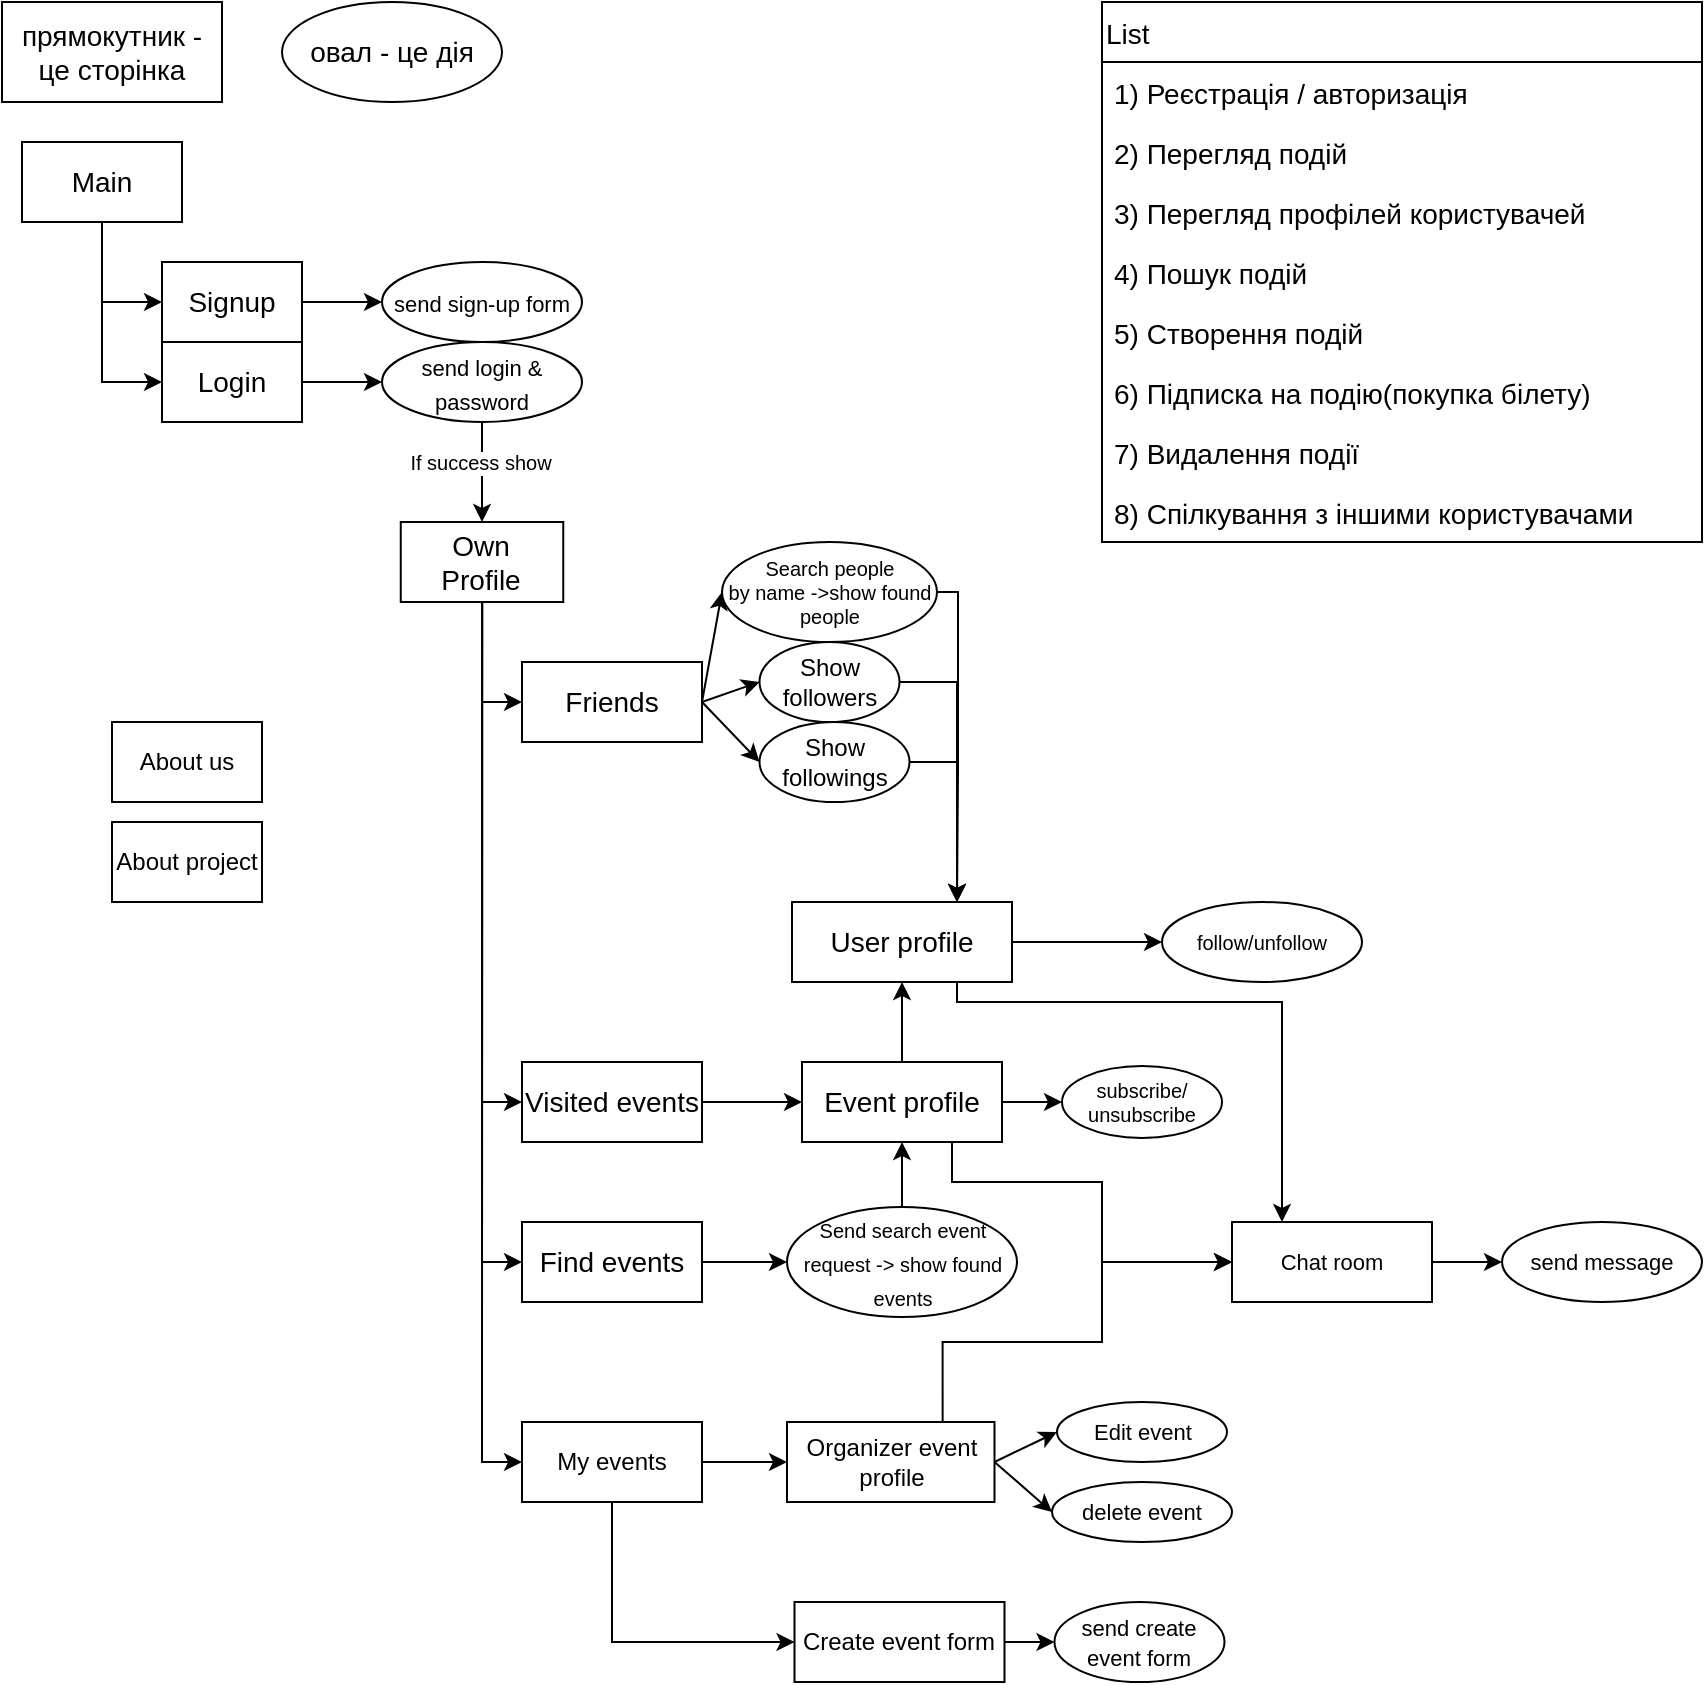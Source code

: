 <mxfile version="15.5.9" type="github">
  <diagram id="-fiyKqTG5DQmv4OYRR-T" name="Page-1">
    <mxGraphModel dx="1436" dy="711" grid="1" gridSize="10" guides="1" tooltips="1" connect="1" arrows="1" fold="1" page="1" pageScale="1" pageWidth="850" pageHeight="1100" math="0" shadow="0">
      <root>
        <mxCell id="0" />
        <mxCell id="1" parent="0" />
        <mxCell id="eCsZ32YrMIrLhveUXaUG-15" style="edgeStyle=orthogonalEdgeStyle;rounded=0;orthogonalLoop=1;jettySize=auto;html=1;exitX=0.5;exitY=1;exitDx=0;exitDy=0;fontSize=14;entryX=0;entryY=0.5;entryDx=0;entryDy=0;" parent="1" source="eCsZ32YrMIrLhveUXaUG-3" target="eCsZ32YrMIrLhveUXaUG-4" edge="1">
          <mxGeometry relative="1" as="geometry">
            <mxPoint x="80" y="170" as="targetPoint" />
            <Array as="points">
              <mxPoint x="50" y="150" />
            </Array>
          </mxGeometry>
        </mxCell>
        <mxCell id="eCsZ32YrMIrLhveUXaUG-16" style="edgeStyle=orthogonalEdgeStyle;rounded=0;orthogonalLoop=1;jettySize=auto;html=1;exitX=0.5;exitY=1;exitDx=0;exitDy=0;entryX=0;entryY=0.5;entryDx=0;entryDy=0;fontSize=14;" parent="1" source="eCsZ32YrMIrLhveUXaUG-3" target="eCsZ32YrMIrLhveUXaUG-14" edge="1">
          <mxGeometry relative="1" as="geometry">
            <Array as="points">
              <mxPoint x="50" y="190" />
            </Array>
          </mxGeometry>
        </mxCell>
        <mxCell id="eCsZ32YrMIrLhveUXaUG-3" value="&lt;div align=&quot;center&quot;&gt;Main&lt;br&gt;&lt;/div&gt;" style="rounded=0;whiteSpace=wrap;html=1;fontSize=14;align=center;" parent="1" vertex="1">
          <mxGeometry x="10" y="70" width="80" height="40" as="geometry" />
        </mxCell>
        <mxCell id="eCsZ32YrMIrLhveUXaUG-27" style="edgeStyle=orthogonalEdgeStyle;rounded=0;orthogonalLoop=1;jettySize=auto;html=1;exitX=1;exitY=0.5;exitDx=0;exitDy=0;entryX=0;entryY=0.5;entryDx=0;entryDy=0;fontSize=14;" parent="1" source="eCsZ32YrMIrLhveUXaUG-4" target="eCsZ32YrMIrLhveUXaUG-25" edge="1">
          <mxGeometry relative="1" as="geometry" />
        </mxCell>
        <mxCell id="eCsZ32YrMIrLhveUXaUG-4" value="&lt;div align=&quot;center&quot;&gt;Signup&lt;br&gt;&lt;/div&gt;" style="rounded=0;whiteSpace=wrap;html=1;fontSize=14;align=center;" parent="1" vertex="1">
          <mxGeometry x="80" y="130" width="70" height="40" as="geometry" />
        </mxCell>
        <mxCell id="eCsZ32YrMIrLhveUXaUG-5" value="List" style="swimlane;fontStyle=0;childLayout=stackLayout;horizontal=1;startSize=30;horizontalStack=0;resizeParent=1;resizeParentMax=0;resizeLast=0;collapsible=1;marginBottom=0;fontSize=14;align=left;" parent="1" vertex="1">
          <mxGeometry x="550" width="300" height="270" as="geometry">
            <mxRectangle x="450" y="10" width="50" height="30" as="alternateBounds" />
          </mxGeometry>
        </mxCell>
        <mxCell id="eCsZ32YrMIrLhveUXaUG-7" value="1) Реєстрація / авторизація" style="text;strokeColor=none;fillColor=none;align=left;verticalAlign=middle;spacingLeft=4;spacingRight=4;overflow=hidden;points=[[0,0.5],[1,0.5]];portConstraint=eastwest;rotatable=0;fontSize=14;" parent="eCsZ32YrMIrLhveUXaUG-5" vertex="1">
          <mxGeometry y="30" width="300" height="30" as="geometry" />
        </mxCell>
        <mxCell id="eCsZ32YrMIrLhveUXaUG-6" value="2) Перегляд подій" style="text;strokeColor=none;fillColor=none;align=left;verticalAlign=middle;spacingLeft=4;spacingRight=4;overflow=hidden;points=[[0,0.5],[1,0.5]];portConstraint=eastwest;rotatable=0;fontSize=14;" parent="eCsZ32YrMIrLhveUXaUG-5" vertex="1">
          <mxGeometry y="60" width="300" height="30" as="geometry" />
        </mxCell>
        <mxCell id="eCsZ32YrMIrLhveUXaUG-19" value="3) Перегляд профілей користувачей" style="text;strokeColor=none;fillColor=none;align=left;verticalAlign=middle;spacingLeft=4;spacingRight=4;overflow=hidden;points=[[0,0.5],[1,0.5]];portConstraint=eastwest;rotatable=0;fontSize=14;" parent="eCsZ32YrMIrLhveUXaUG-5" vertex="1">
          <mxGeometry y="90" width="300" height="30" as="geometry" />
        </mxCell>
        <mxCell id="eCsZ32YrMIrLhveUXaUG-8" value="4) Пошук подій" style="text;strokeColor=none;fillColor=none;align=left;verticalAlign=middle;spacingLeft=4;spacingRight=4;overflow=hidden;points=[[0,0.5],[1,0.5]];portConstraint=eastwest;rotatable=0;fontSize=14;" parent="eCsZ32YrMIrLhveUXaUG-5" vertex="1">
          <mxGeometry y="120" width="300" height="30" as="geometry" />
        </mxCell>
        <mxCell id="eCsZ32YrMIrLhveUXaUG-9" value="5) Створення подій" style="text;strokeColor=none;fillColor=none;align=left;verticalAlign=middle;spacingLeft=4;spacingRight=4;overflow=hidden;points=[[0,0.5],[1,0.5]];portConstraint=eastwest;rotatable=0;fontSize=14;" parent="eCsZ32YrMIrLhveUXaUG-5" vertex="1">
          <mxGeometry y="150" width="300" height="30" as="geometry" />
        </mxCell>
        <mxCell id="eCsZ32YrMIrLhveUXaUG-11" value="6) Підписка на подію(покупка білету)" style="text;strokeColor=none;fillColor=none;align=left;verticalAlign=middle;spacingLeft=4;spacingRight=4;overflow=hidden;points=[[0,0.5],[1,0.5]];portConstraint=eastwest;rotatable=0;fontSize=14;" parent="eCsZ32YrMIrLhveUXaUG-5" vertex="1">
          <mxGeometry y="180" width="300" height="30" as="geometry" />
        </mxCell>
        <mxCell id="eCsZ32YrMIrLhveUXaUG-10" value="7) Видалення події" style="text;strokeColor=none;fillColor=none;align=left;verticalAlign=middle;spacingLeft=4;spacingRight=4;overflow=hidden;points=[[0,0.5],[1,0.5]];portConstraint=eastwest;rotatable=0;fontSize=14;" parent="eCsZ32YrMIrLhveUXaUG-5" vertex="1">
          <mxGeometry y="210" width="300" height="30" as="geometry" />
        </mxCell>
        <mxCell id="eCsZ32YrMIrLhveUXaUG-13" value="8) Спілкування з іншими користувачами " style="text;strokeColor=none;fillColor=none;align=left;verticalAlign=middle;spacingLeft=4;spacingRight=4;overflow=hidden;points=[[0,0.5],[1,0.5]];portConstraint=eastwest;rotatable=0;fontSize=14;" parent="eCsZ32YrMIrLhveUXaUG-5" vertex="1">
          <mxGeometry y="240" width="300" height="30" as="geometry" />
        </mxCell>
        <mxCell id="eCsZ32YrMIrLhveUXaUG-28" style="edgeStyle=orthogonalEdgeStyle;rounded=0;orthogonalLoop=1;jettySize=auto;html=1;exitX=1;exitY=0.5;exitDx=0;exitDy=0;entryX=0;entryY=0.5;entryDx=0;entryDy=0;fontSize=14;" parent="1" source="eCsZ32YrMIrLhveUXaUG-14" target="eCsZ32YrMIrLhveUXaUG-26" edge="1">
          <mxGeometry relative="1" as="geometry" />
        </mxCell>
        <mxCell id="eCsZ32YrMIrLhveUXaUG-14" value="&lt;div align=&quot;center&quot;&gt;Login &lt;br&gt;&lt;/div&gt;" style="rounded=0;whiteSpace=wrap;html=1;fontSize=14;align=center;" parent="1" vertex="1">
          <mxGeometry x="80" y="170" width="70" height="40" as="geometry" />
        </mxCell>
        <mxCell id="eCsZ32YrMIrLhveUXaUG-23" value="прямокутник - це сторінка" style="rounded=0;whiteSpace=wrap;html=1;fontSize=14;align=center;" parent="1" vertex="1">
          <mxGeometry width="110" height="50" as="geometry" />
        </mxCell>
        <mxCell id="eCsZ32YrMIrLhveUXaUG-24" value="овал - це дія" style="ellipse;whiteSpace=wrap;html=1;fontSize=14;align=center;" parent="1" vertex="1">
          <mxGeometry x="140" width="110" height="50" as="geometry" />
        </mxCell>
        <mxCell id="eCsZ32YrMIrLhveUXaUG-25" value="&lt;font style=&quot;font-size: 11px&quot;&gt;send sign-up form&lt;/font&gt;" style="ellipse;whiteSpace=wrap;html=1;fontSize=14;align=center;" parent="1" vertex="1">
          <mxGeometry x="190" y="130" width="100" height="40" as="geometry" />
        </mxCell>
        <mxCell id="eCsZ32YrMIrLhveUXaUG-55" style="edgeStyle=orthogonalEdgeStyle;rounded=0;orthogonalLoop=1;jettySize=auto;html=1;entryX=0.5;entryY=0;entryDx=0;entryDy=0;fontSize=10;" parent="1" source="eCsZ32YrMIrLhveUXaUG-26" target="eCsZ32YrMIrLhveUXaUG-29" edge="1">
          <mxGeometry relative="1" as="geometry" />
        </mxCell>
        <mxCell id="eCsZ32YrMIrLhveUXaUG-56" value="If success show" style="edgeLabel;html=1;align=center;verticalAlign=middle;resizable=0;points=[];fontSize=10;" parent="eCsZ32YrMIrLhveUXaUG-55" vertex="1" connectable="0">
          <mxGeometry x="-0.196" y="-1" relative="1" as="geometry">
            <mxPoint as="offset" />
          </mxGeometry>
        </mxCell>
        <mxCell id="eCsZ32YrMIrLhveUXaUG-26" value="&lt;font style=&quot;font-size: 11px&quot;&gt;send login &amp;amp; password&lt;/font&gt;" style="ellipse;whiteSpace=wrap;html=1;fontSize=14;align=center;" parent="1" vertex="1">
          <mxGeometry x="190" y="170" width="100" height="40" as="geometry" />
        </mxCell>
        <mxCell id="eCsZ32YrMIrLhveUXaUG-43" style="edgeStyle=orthogonalEdgeStyle;rounded=0;orthogonalLoop=1;jettySize=auto;html=1;entryX=0;entryY=0.5;entryDx=0;entryDy=0;fontSize=14;" parent="1" source="eCsZ32YrMIrLhveUXaUG-29" target="eCsZ32YrMIrLhveUXaUG-37" edge="1">
          <mxGeometry relative="1" as="geometry" />
        </mxCell>
        <mxCell id="eCsZ32YrMIrLhveUXaUG-44" style="edgeStyle=orthogonalEdgeStyle;rounded=0;orthogonalLoop=1;jettySize=auto;html=1;entryX=0;entryY=0.5;entryDx=0;entryDy=0;fontSize=14;" parent="1" source="eCsZ32YrMIrLhveUXaUG-29" target="eCsZ32YrMIrLhveUXaUG-34" edge="1">
          <mxGeometry relative="1" as="geometry" />
        </mxCell>
        <mxCell id="eCsZ32YrMIrLhveUXaUG-45" style="edgeStyle=orthogonalEdgeStyle;rounded=0;orthogonalLoop=1;jettySize=auto;html=1;entryX=0;entryY=0.5;entryDx=0;entryDy=0;fontSize=14;" parent="1" source="eCsZ32YrMIrLhveUXaUG-29" target="eCsZ32YrMIrLhveUXaUG-38" edge="1">
          <mxGeometry relative="1" as="geometry" />
        </mxCell>
        <mxCell id="5NBApSl5kGVGbpfOEcNT-12" style="edgeStyle=orthogonalEdgeStyle;rounded=0;orthogonalLoop=1;jettySize=auto;html=1;entryX=0;entryY=0.5;entryDx=0;entryDy=0;" parent="1" source="eCsZ32YrMIrLhveUXaUG-29" target="5NBApSl5kGVGbpfOEcNT-1" edge="1">
          <mxGeometry relative="1" as="geometry" />
        </mxCell>
        <mxCell id="eCsZ32YrMIrLhveUXaUG-29" value="&lt;div align=&quot;center&quot;&gt;Own&lt;/div&gt;&lt;div align=&quot;center&quot;&gt;Profile&lt;br&gt;&lt;/div&gt;" style="rounded=0;whiteSpace=wrap;html=1;fontSize=14;align=center;" parent="1" vertex="1">
          <mxGeometry x="199.38" y="260" width="81.25" height="40" as="geometry" />
        </mxCell>
        <mxCell id="eCsZ32YrMIrLhveUXaUG-47" style="edgeStyle=orthogonalEdgeStyle;rounded=0;orthogonalLoop=1;jettySize=auto;html=1;exitX=1;exitY=0.5;exitDx=0;exitDy=0;entryX=0;entryY=0.5;entryDx=0;entryDy=0;fontSize=14;" parent="1" source="eCsZ32YrMIrLhveUXaUG-34" target="eCsZ32YrMIrLhveUXaUG-46" edge="1">
          <mxGeometry relative="1" as="geometry" />
        </mxCell>
        <mxCell id="eCsZ32YrMIrLhveUXaUG-34" value="Find events" style="rounded=0;whiteSpace=wrap;html=1;fontSize=14;align=center;" parent="1" vertex="1">
          <mxGeometry x="260" y="610" width="90" height="40" as="geometry" />
        </mxCell>
        <mxCell id="AoD5fW6nhINeNirbSQVH-3" style="edgeStyle=none;rounded=0;orthogonalLoop=1;jettySize=auto;html=1;exitX=1;exitY=0.5;exitDx=0;exitDy=0;entryX=0;entryY=0.5;entryDx=0;entryDy=0;" edge="1" parent="1" source="eCsZ32YrMIrLhveUXaUG-37" target="AoD5fW6nhINeNirbSQVH-2">
          <mxGeometry relative="1" as="geometry" />
        </mxCell>
        <mxCell id="AoD5fW6nhINeNirbSQVH-6" style="edgeStyle=none;rounded=0;orthogonalLoop=1;jettySize=auto;html=1;exitX=1;exitY=0.5;exitDx=0;exitDy=0;entryX=0;entryY=0.5;entryDx=0;entryDy=0;" edge="1" parent="1" source="eCsZ32YrMIrLhveUXaUG-37" target="AoD5fW6nhINeNirbSQVH-1">
          <mxGeometry relative="1" as="geometry" />
        </mxCell>
        <mxCell id="AoD5fW6nhINeNirbSQVH-7" style="edgeStyle=none;rounded=0;orthogonalLoop=1;jettySize=auto;html=1;exitX=1;exitY=0.5;exitDx=0;exitDy=0;entryX=0;entryY=0.5;entryDx=0;entryDy=0;" edge="1" parent="1" source="eCsZ32YrMIrLhveUXaUG-37" target="eCsZ32YrMIrLhveUXaUG-59">
          <mxGeometry relative="1" as="geometry" />
        </mxCell>
        <mxCell id="eCsZ32YrMIrLhveUXaUG-37" value="Friends" style="rounded=0;whiteSpace=wrap;html=1;fontSize=14;align=center;" parent="1" vertex="1">
          <mxGeometry x="260" y="330" width="90" height="40" as="geometry" />
        </mxCell>
        <mxCell id="eCsZ32YrMIrLhveUXaUG-49" style="edgeStyle=orthogonalEdgeStyle;rounded=0;orthogonalLoop=1;jettySize=auto;html=1;entryX=0;entryY=0.5;entryDx=0;entryDy=0;fontSize=14;" parent="1" source="eCsZ32YrMIrLhveUXaUG-38" target="eCsZ32YrMIrLhveUXaUG-41" edge="1">
          <mxGeometry relative="1" as="geometry" />
        </mxCell>
        <mxCell id="eCsZ32YrMIrLhveUXaUG-38" value="Visited events" style="rounded=0;whiteSpace=wrap;html=1;fontSize=14;align=center;" parent="1" vertex="1">
          <mxGeometry x="260" y="530" width="90" height="40" as="geometry" />
        </mxCell>
        <mxCell id="eCsZ32YrMIrLhveUXaUG-65" style="edgeStyle=orthogonalEdgeStyle;rounded=0;orthogonalLoop=1;jettySize=auto;html=1;fontSize=10;" parent="1" source="eCsZ32YrMIrLhveUXaUG-39" target="eCsZ32YrMIrLhveUXaUG-63" edge="1">
          <mxGeometry relative="1" as="geometry" />
        </mxCell>
        <mxCell id="5NBApSl5kGVGbpfOEcNT-26" style="edgeStyle=orthogonalEdgeStyle;rounded=0;orthogonalLoop=1;jettySize=auto;html=1;exitX=0.75;exitY=1;exitDx=0;exitDy=0;entryX=0.25;entryY=0;entryDx=0;entryDy=0;fontSize=11;" parent="1" source="eCsZ32YrMIrLhveUXaUG-39" target="5NBApSl5kGVGbpfOEcNT-25" edge="1">
          <mxGeometry relative="1" as="geometry">
            <Array as="points">
              <mxPoint x="478" y="500" />
              <mxPoint x="640" y="500" />
            </Array>
          </mxGeometry>
        </mxCell>
        <mxCell id="eCsZ32YrMIrLhveUXaUG-39" value="User profile" style="rounded=0;whiteSpace=wrap;html=1;fontSize=14;align=center;" parent="1" vertex="1">
          <mxGeometry x="395" y="450" width="110" height="40" as="geometry" />
        </mxCell>
        <mxCell id="eCsZ32YrMIrLhveUXaUG-67" style="edgeStyle=orthogonalEdgeStyle;rounded=0;orthogonalLoop=1;jettySize=auto;html=1;entryX=0.5;entryY=1;entryDx=0;entryDy=0;fontSize=10;" parent="1" source="eCsZ32YrMIrLhveUXaUG-41" target="eCsZ32YrMIrLhveUXaUG-39" edge="1">
          <mxGeometry relative="1" as="geometry" />
        </mxCell>
        <mxCell id="eCsZ32YrMIrLhveUXaUG-68" style="edgeStyle=orthogonalEdgeStyle;rounded=0;orthogonalLoop=1;jettySize=auto;html=1;entryX=0;entryY=0.5;entryDx=0;entryDy=0;fontSize=10;" parent="1" source="eCsZ32YrMIrLhveUXaUG-41" target="eCsZ32YrMIrLhveUXaUG-66" edge="1">
          <mxGeometry relative="1" as="geometry" />
        </mxCell>
        <mxCell id="5NBApSl5kGVGbpfOEcNT-27" style="edgeStyle=orthogonalEdgeStyle;rounded=0;orthogonalLoop=1;jettySize=auto;html=1;exitX=0.75;exitY=1;exitDx=0;exitDy=0;entryX=0;entryY=0.5;entryDx=0;entryDy=0;fontSize=11;" parent="1" source="eCsZ32YrMIrLhveUXaUG-41" target="5NBApSl5kGVGbpfOEcNT-25" edge="1">
          <mxGeometry relative="1" as="geometry">
            <Array as="points">
              <mxPoint x="475" y="590" />
              <mxPoint x="550" y="590" />
              <mxPoint x="550" y="630" />
            </Array>
          </mxGeometry>
        </mxCell>
        <mxCell id="eCsZ32YrMIrLhveUXaUG-41" value="Event profile" style="rounded=0;whiteSpace=wrap;html=1;fontSize=14;align=center;" parent="1" vertex="1">
          <mxGeometry x="400" y="530" width="100" height="40" as="geometry" />
        </mxCell>
        <mxCell id="eCsZ32YrMIrLhveUXaUG-50" style="edgeStyle=orthogonalEdgeStyle;rounded=0;orthogonalLoop=1;jettySize=auto;html=1;entryX=0.5;entryY=1;entryDx=0;entryDy=0;fontSize=14;" parent="1" source="eCsZ32YrMIrLhveUXaUG-46" target="eCsZ32YrMIrLhveUXaUG-41" edge="1">
          <mxGeometry relative="1" as="geometry" />
        </mxCell>
        <mxCell id="eCsZ32YrMIrLhveUXaUG-46" value="&lt;font style=&quot;font-size: 10px&quot;&gt;Send search event request -&amp;gt; show found events&lt;br&gt;&lt;/font&gt;" style="ellipse;whiteSpace=wrap;html=1;fontSize=14;align=center;" parent="1" vertex="1">
          <mxGeometry x="392.5" y="602.5" width="115" height="55" as="geometry" />
        </mxCell>
        <mxCell id="AoD5fW6nhINeNirbSQVH-8" style="edgeStyle=orthogonalEdgeStyle;rounded=0;orthogonalLoop=1;jettySize=auto;html=1;exitX=1;exitY=0.5;exitDx=0;exitDy=0;entryX=0.75;entryY=0;entryDx=0;entryDy=0;" edge="1" parent="1" source="eCsZ32YrMIrLhveUXaUG-59" target="eCsZ32YrMIrLhveUXaUG-39">
          <mxGeometry relative="1" as="geometry">
            <Array as="points">
              <mxPoint x="478" y="295" />
              <mxPoint x="478" y="385" />
            </Array>
          </mxGeometry>
        </mxCell>
        <mxCell id="eCsZ32YrMIrLhveUXaUG-59" value="Search people&lt;br&gt;by name -&amp;gt;show found &lt;br&gt;people" style="ellipse;whiteSpace=wrap;html=1;fontSize=10;align=center;" parent="1" vertex="1">
          <mxGeometry x="360" y="270" width="107.5" height="50" as="geometry" />
        </mxCell>
        <mxCell id="eCsZ32YrMIrLhveUXaUG-63" value="follow/unfollow" style="ellipse;whiteSpace=wrap;html=1;fontSize=10;align=center;" parent="1" vertex="1">
          <mxGeometry x="580" y="450" width="100" height="40" as="geometry" />
        </mxCell>
        <mxCell id="eCsZ32YrMIrLhveUXaUG-66" value="subscribe/&lt;br&gt;unsubscribe" style="ellipse;whiteSpace=wrap;html=1;fontSize=10;align=center;" parent="1" vertex="1">
          <mxGeometry x="530" y="532" width="80" height="36" as="geometry" />
        </mxCell>
        <mxCell id="5NBApSl5kGVGbpfOEcNT-10" style="edgeStyle=orthogonalEdgeStyle;rounded=0;orthogonalLoop=1;jettySize=auto;html=1;entryX=0;entryY=0.5;entryDx=0;entryDy=0;" parent="1" source="5NBApSl5kGVGbpfOEcNT-1" target="5NBApSl5kGVGbpfOEcNT-3" edge="1">
          <mxGeometry relative="1" as="geometry">
            <Array as="points">
              <mxPoint x="380" y="730" />
              <mxPoint x="380" y="730" />
            </Array>
          </mxGeometry>
        </mxCell>
        <mxCell id="5NBApSl5kGVGbpfOEcNT-11" style="edgeStyle=orthogonalEdgeStyle;rounded=0;orthogonalLoop=1;jettySize=auto;html=1;exitX=0.5;exitY=1;exitDx=0;exitDy=0;entryX=0;entryY=0.5;entryDx=0;entryDy=0;" parent="1" source="5NBApSl5kGVGbpfOEcNT-1" target="5NBApSl5kGVGbpfOEcNT-2" edge="1">
          <mxGeometry relative="1" as="geometry">
            <Array as="points">
              <mxPoint x="305" y="820" />
            </Array>
          </mxGeometry>
        </mxCell>
        <mxCell id="5NBApSl5kGVGbpfOEcNT-1" value="My events" style="rounded=0;whiteSpace=wrap;html=1;" parent="1" vertex="1">
          <mxGeometry x="260" y="710" width="90" height="40" as="geometry" />
        </mxCell>
        <mxCell id="5NBApSl5kGVGbpfOEcNT-13" style="edgeStyle=orthogonalEdgeStyle;rounded=0;orthogonalLoop=1;jettySize=auto;html=1;exitX=1;exitY=0.5;exitDx=0;exitDy=0;entryX=0;entryY=0.5;entryDx=0;entryDy=0;" parent="1" source="5NBApSl5kGVGbpfOEcNT-2" target="5NBApSl5kGVGbpfOEcNT-4" edge="1">
          <mxGeometry relative="1" as="geometry" />
        </mxCell>
        <mxCell id="5NBApSl5kGVGbpfOEcNT-2" value="Create event form" style="rounded=0;whiteSpace=wrap;html=1;" parent="1" vertex="1">
          <mxGeometry x="396.25" y="800" width="105" height="40" as="geometry" />
        </mxCell>
        <mxCell id="5NBApSl5kGVGbpfOEcNT-7" style="edgeStyle=none;rounded=0;orthogonalLoop=1;jettySize=auto;html=1;exitX=1;exitY=0.5;exitDx=0;exitDy=0;entryX=0;entryY=0.5;entryDx=0;entryDy=0;" parent="1" source="5NBApSl5kGVGbpfOEcNT-3" target="5NBApSl5kGVGbpfOEcNT-5" edge="1">
          <mxGeometry relative="1" as="geometry" />
        </mxCell>
        <mxCell id="5NBApSl5kGVGbpfOEcNT-8" style="edgeStyle=none;rounded=0;orthogonalLoop=1;jettySize=auto;html=1;exitX=1;exitY=0.5;exitDx=0;exitDy=0;entryX=0;entryY=0.5;entryDx=0;entryDy=0;" parent="1" source="5NBApSl5kGVGbpfOEcNT-3" target="5NBApSl5kGVGbpfOEcNT-6" edge="1">
          <mxGeometry relative="1" as="geometry" />
        </mxCell>
        <mxCell id="5NBApSl5kGVGbpfOEcNT-28" style="edgeStyle=orthogonalEdgeStyle;rounded=0;orthogonalLoop=1;jettySize=auto;html=1;exitX=0.75;exitY=0;exitDx=0;exitDy=0;entryX=0;entryY=0.5;entryDx=0;entryDy=0;fontSize=11;" parent="1" source="5NBApSl5kGVGbpfOEcNT-3" target="5NBApSl5kGVGbpfOEcNT-25" edge="1">
          <mxGeometry relative="1" as="geometry">
            <Array as="points">
              <mxPoint x="470" y="670" />
              <mxPoint x="550" y="670" />
              <mxPoint x="550" y="630" />
            </Array>
          </mxGeometry>
        </mxCell>
        <mxCell id="5NBApSl5kGVGbpfOEcNT-3" value="Organizer event profile" style="rounded=0;whiteSpace=wrap;html=1;" parent="1" vertex="1">
          <mxGeometry x="392.5" y="710" width="103.75" height="40" as="geometry" />
        </mxCell>
        <mxCell id="5NBApSl5kGVGbpfOEcNT-4" value="&lt;font style=&quot;font-size: 11px&quot;&gt;send create event form&lt;/font&gt;" style="ellipse;whiteSpace=wrap;html=1;" parent="1" vertex="1">
          <mxGeometry x="526.25" y="800" width="85" height="40" as="geometry" />
        </mxCell>
        <mxCell id="5NBApSl5kGVGbpfOEcNT-5" value="&lt;font style=&quot;font-size: 11px&quot;&gt;Edit event&lt;/font&gt;" style="ellipse;whiteSpace=wrap;html=1;" parent="1" vertex="1">
          <mxGeometry x="527.5" y="700" width="85" height="30" as="geometry" />
        </mxCell>
        <mxCell id="5NBApSl5kGVGbpfOEcNT-6" value="&lt;font style=&quot;font-size: 11px&quot;&gt;delete event&lt;/font&gt;" style="ellipse;whiteSpace=wrap;html=1;" parent="1" vertex="1">
          <mxGeometry x="525" y="740" width="90" height="30" as="geometry" />
        </mxCell>
        <mxCell id="5NBApSl5kGVGbpfOEcNT-30" style="edgeStyle=orthogonalEdgeStyle;rounded=0;orthogonalLoop=1;jettySize=auto;html=1;exitX=1;exitY=0.5;exitDx=0;exitDy=0;entryX=0;entryY=0.5;entryDx=0;entryDy=0;fontSize=11;" parent="1" source="5NBApSl5kGVGbpfOEcNT-25" target="5NBApSl5kGVGbpfOEcNT-29" edge="1">
          <mxGeometry relative="1" as="geometry" />
        </mxCell>
        <mxCell id="5NBApSl5kGVGbpfOEcNT-25" value="Chat room" style="rounded=0;whiteSpace=wrap;html=1;fontSize=11;" parent="1" vertex="1">
          <mxGeometry x="615" y="610" width="100" height="40" as="geometry" />
        </mxCell>
        <mxCell id="5NBApSl5kGVGbpfOEcNT-29" value="send message" style="ellipse;whiteSpace=wrap;html=1;fontSize=11;" parent="1" vertex="1">
          <mxGeometry x="750" y="610" width="100" height="40" as="geometry" />
        </mxCell>
        <mxCell id="AoD5fW6nhINeNirbSQVH-9" style="edgeStyle=orthogonalEdgeStyle;rounded=0;orthogonalLoop=1;jettySize=auto;html=1;exitX=1;exitY=0.5;exitDx=0;exitDy=0;entryX=0.75;entryY=0;entryDx=0;entryDy=0;" edge="1" parent="1" source="AoD5fW6nhINeNirbSQVH-1" target="eCsZ32YrMIrLhveUXaUG-39">
          <mxGeometry relative="1" as="geometry" />
        </mxCell>
        <mxCell id="AoD5fW6nhINeNirbSQVH-1" value="Show followers" style="ellipse;whiteSpace=wrap;html=1;" vertex="1" parent="1">
          <mxGeometry x="378.75" y="320" width="70" height="40" as="geometry" />
        </mxCell>
        <mxCell id="AoD5fW6nhINeNirbSQVH-10" style="edgeStyle=orthogonalEdgeStyle;rounded=0;orthogonalLoop=1;jettySize=auto;html=1;exitX=1;exitY=0.5;exitDx=0;exitDy=0;entryX=0.75;entryY=0;entryDx=0;entryDy=0;" edge="1" parent="1" source="AoD5fW6nhINeNirbSQVH-2" target="eCsZ32YrMIrLhveUXaUG-39">
          <mxGeometry relative="1" as="geometry" />
        </mxCell>
        <mxCell id="AoD5fW6nhINeNirbSQVH-2" value="Show followings" style="ellipse;whiteSpace=wrap;html=1;" vertex="1" parent="1">
          <mxGeometry x="378.75" y="360" width="75" height="40" as="geometry" />
        </mxCell>
        <mxCell id="AoD5fW6nhINeNirbSQVH-11" value="About us" style="rounded=0;whiteSpace=wrap;html=1;" vertex="1" parent="1">
          <mxGeometry x="55" y="360" width="75" height="40" as="geometry" />
        </mxCell>
        <mxCell id="AoD5fW6nhINeNirbSQVH-12" value="About project" style="rounded=0;whiteSpace=wrap;html=1;" vertex="1" parent="1">
          <mxGeometry x="55" y="410" width="75" height="40" as="geometry" />
        </mxCell>
      </root>
    </mxGraphModel>
  </diagram>
</mxfile>
